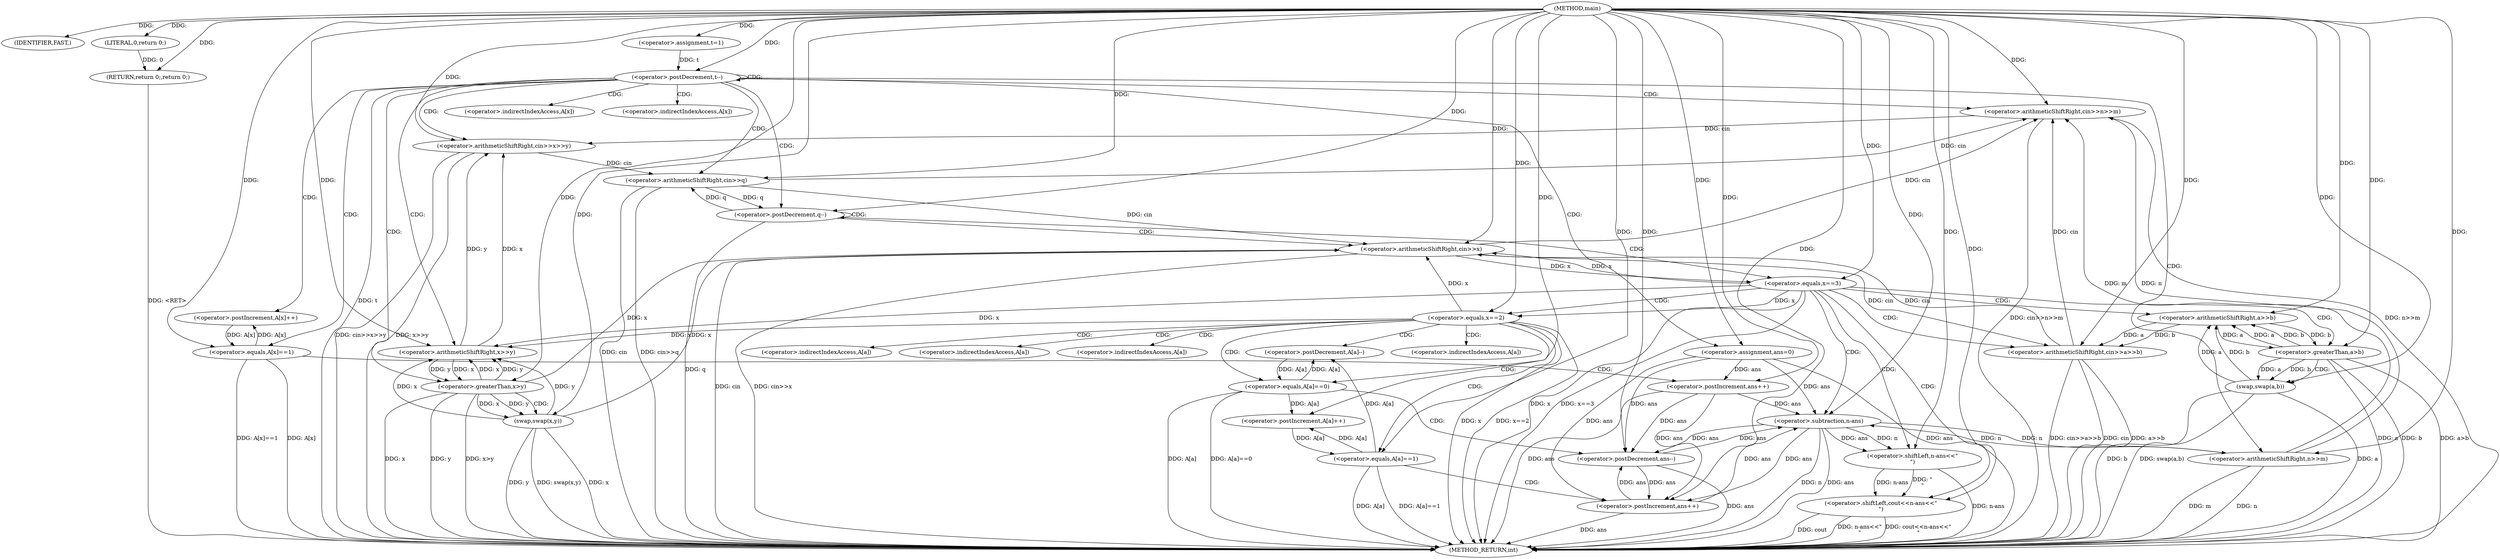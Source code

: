 digraph "main" {  
"1000192" [label = "(METHOD,main)" ]
"1000314" [label = "(METHOD_RETURN,int)" ]
"1000194" [label = "(IDENTIFIER,FAST,)" ]
"1000196" [label = "(<operator>.assignment,t=1)" ]
"1000312" [label = "(RETURN,return 0;,return 0;)" ]
"1000200" [label = "(<operator>.postDecrement,t--)" ]
"1000313" [label = "(LITERAL,0,return 0;)" ]
"1000205" [label = "(<operator>.arithmeticShiftRight,cin>>n>>m)" ]
"1000212" [label = "(<operator>.assignment,ans=0)" ]
"1000243" [label = "(<operator>.arithmeticShiftRight,cin>>q)" ]
"1000218" [label = "(<operator>.arithmeticShiftRight,cin>>x>>y)" ]
"1000230" [label = "(<operator>.postIncrement,A[x]++)" ]
"1000247" [label = "(<operator>.postDecrement,q--)" ]
"1000207" [label = "(<operator>.arithmeticShiftRight,n>>m)" ]
"1000224" [label = "(<operator>.greaterThan,x>y)" ]
"1000227" [label = "(swap,swap(x,y))" ]
"1000235" [label = "(<operator>.equals,A[x]==1)" ]
"1000240" [label = "(<operator>.postIncrement,ans++)" ]
"1000251" [label = "(<operator>.arithmeticShiftRight,cin>>x)" ]
"1000220" [label = "(<operator>.arithmeticShiftRight,x>>y)" ]
"1000255" [label = "(<operator>.equals,x==3)" ]
"1000258" [label = "(<operator>.shiftLeft,cout<<n-ans<<\"\n\")" ]
"1000260" [label = "(<operator>.shiftLeft,n-ans<<\"\n\")" ]
"1000269" [label = "(<operator>.arithmeticShiftRight,cin>>a>>b)" ]
"1000261" [label = "(<operator>.subtraction,n-ans)" ]
"1000275" [label = "(<operator>.greaterThan,a>b)" ]
"1000278" [label = "(swap,swap(a,b))" ]
"1000282" [label = "(<operator>.equals,x==2)" ]
"1000271" [label = "(<operator>.arithmeticShiftRight,a>>b)" ]
"1000286" [label = "(<operator>.postDecrement,A[a]--)" ]
"1000291" [label = "(<operator>.equals,A[a]==0)" ]
"1000296" [label = "(<operator>.postDecrement,ans--)" ]
"1000300" [label = "(<operator>.postIncrement,A[a]++)" ]
"1000305" [label = "(<operator>.equals,A[a]==1)" ]
"1000310" [label = "(<operator>.postIncrement,ans++)" ]
"1000231" [label = "(<operator>.indirectIndexAccess,A[x])" ]
"1000236" [label = "(<operator>.indirectIndexAccess,A[x])" ]
"1000287" [label = "(<operator>.indirectIndexAccess,A[a])" ]
"1000292" [label = "(<operator>.indirectIndexAccess,A[a])" ]
"1000301" [label = "(<operator>.indirectIndexAccess,A[a])" ]
"1000306" [label = "(<operator>.indirectIndexAccess,A[a])" ]
  "1000312" -> "1000314"  [ label = "DDG: <RET>"] 
  "1000200" -> "1000314"  [ label = "DDG: t"] 
  "1000207" -> "1000314"  [ label = "DDG: n"] 
  "1000207" -> "1000314"  [ label = "DDG: m"] 
  "1000205" -> "1000314"  [ label = "DDG: n>>m"] 
  "1000205" -> "1000314"  [ label = "DDG: cin>>n>>m"] 
  "1000212" -> "1000314"  [ label = "DDG: ans"] 
  "1000218" -> "1000314"  [ label = "DDG: x>>y"] 
  "1000218" -> "1000314"  [ label = "DDG: cin>>x>>y"] 
  "1000224" -> "1000314"  [ label = "DDG: x"] 
  "1000224" -> "1000314"  [ label = "DDG: y"] 
  "1000224" -> "1000314"  [ label = "DDG: x>y"] 
  "1000227" -> "1000314"  [ label = "DDG: x"] 
  "1000227" -> "1000314"  [ label = "DDG: y"] 
  "1000227" -> "1000314"  [ label = "DDG: swap(x,y)"] 
  "1000235" -> "1000314"  [ label = "DDG: A[x]"] 
  "1000235" -> "1000314"  [ label = "DDG: A[x]==1"] 
  "1000240" -> "1000314"  [ label = "DDG: ans"] 
  "1000243" -> "1000314"  [ label = "DDG: cin"] 
  "1000243" -> "1000314"  [ label = "DDG: cin>>q"] 
  "1000247" -> "1000314"  [ label = "DDG: q"] 
  "1000251" -> "1000314"  [ label = "DDG: cin"] 
  "1000251" -> "1000314"  [ label = "DDG: cin>>x"] 
  "1000255" -> "1000314"  [ label = "DDG: x"] 
  "1000255" -> "1000314"  [ label = "DDG: x==3"] 
  "1000269" -> "1000314"  [ label = "DDG: cin"] 
  "1000269" -> "1000314"  [ label = "DDG: a>>b"] 
  "1000269" -> "1000314"  [ label = "DDG: cin>>a>>b"] 
  "1000275" -> "1000314"  [ label = "DDG: a"] 
  "1000275" -> "1000314"  [ label = "DDG: b"] 
  "1000275" -> "1000314"  [ label = "DDG: a>b"] 
  "1000278" -> "1000314"  [ label = "DDG: a"] 
  "1000278" -> "1000314"  [ label = "DDG: b"] 
  "1000278" -> "1000314"  [ label = "DDG: swap(a,b)"] 
  "1000282" -> "1000314"  [ label = "DDG: x"] 
  "1000282" -> "1000314"  [ label = "DDG: x==2"] 
  "1000305" -> "1000314"  [ label = "DDG: A[a]"] 
  "1000305" -> "1000314"  [ label = "DDG: A[a]==1"] 
  "1000310" -> "1000314"  [ label = "DDG: ans"] 
  "1000291" -> "1000314"  [ label = "DDG: A[a]"] 
  "1000291" -> "1000314"  [ label = "DDG: A[a]==0"] 
  "1000296" -> "1000314"  [ label = "DDG: ans"] 
  "1000261" -> "1000314"  [ label = "DDG: n"] 
  "1000261" -> "1000314"  [ label = "DDG: ans"] 
  "1000260" -> "1000314"  [ label = "DDG: n-ans"] 
  "1000258" -> "1000314"  [ label = "DDG: n-ans<<\"\n\""] 
  "1000258" -> "1000314"  [ label = "DDG: cout<<n-ans<<\"\n\""] 
  "1000258" -> "1000314"  [ label = "DDG: cout"] 
  "1000192" -> "1000194"  [ label = "DDG: "] 
  "1000192" -> "1000196"  [ label = "DDG: "] 
  "1000313" -> "1000312"  [ label = "DDG: 0"] 
  "1000192" -> "1000312"  [ label = "DDG: "] 
  "1000192" -> "1000313"  [ label = "DDG: "] 
  "1000196" -> "1000200"  [ label = "DDG: t"] 
  "1000192" -> "1000200"  [ label = "DDG: "] 
  "1000192" -> "1000212"  [ label = "DDG: "] 
  "1000243" -> "1000205"  [ label = "DDG: cin"] 
  "1000251" -> "1000205"  [ label = "DDG: cin"] 
  "1000269" -> "1000205"  [ label = "DDG: cin"] 
  "1000192" -> "1000205"  [ label = "DDG: "] 
  "1000207" -> "1000205"  [ label = "DDG: m"] 
  "1000207" -> "1000205"  [ label = "DDG: n"] 
  "1000218" -> "1000243"  [ label = "DDG: cin"] 
  "1000192" -> "1000243"  [ label = "DDG: "] 
  "1000247" -> "1000243"  [ label = "DDG: q"] 
  "1000261" -> "1000207"  [ label = "DDG: n"] 
  "1000192" -> "1000207"  [ label = "DDG: "] 
  "1000205" -> "1000218"  [ label = "DDG: cin"] 
  "1000192" -> "1000218"  [ label = "DDG: "] 
  "1000220" -> "1000218"  [ label = "DDG: y"] 
  "1000220" -> "1000218"  [ label = "DDG: x"] 
  "1000235" -> "1000230"  [ label = "DDG: A[x]"] 
  "1000243" -> "1000247"  [ label = "DDG: q"] 
  "1000192" -> "1000247"  [ label = "DDG: "] 
  "1000224" -> "1000220"  [ label = "DDG: x"] 
  "1000227" -> "1000220"  [ label = "DDG: x"] 
  "1000255" -> "1000220"  [ label = "DDG: x"] 
  "1000282" -> "1000220"  [ label = "DDG: x"] 
  "1000192" -> "1000220"  [ label = "DDG: "] 
  "1000224" -> "1000220"  [ label = "DDG: y"] 
  "1000227" -> "1000220"  [ label = "DDG: y"] 
  "1000220" -> "1000224"  [ label = "DDG: x"] 
  "1000192" -> "1000224"  [ label = "DDG: "] 
  "1000220" -> "1000224"  [ label = "DDG: y"] 
  "1000224" -> "1000227"  [ label = "DDG: x"] 
  "1000192" -> "1000227"  [ label = "DDG: "] 
  "1000224" -> "1000227"  [ label = "DDG: y"] 
  "1000230" -> "1000235"  [ label = "DDG: A[x]"] 
  "1000192" -> "1000235"  [ label = "DDG: "] 
  "1000212" -> "1000240"  [ label = "DDG: ans"] 
  "1000192" -> "1000240"  [ label = "DDG: "] 
  "1000243" -> "1000251"  [ label = "DDG: cin"] 
  "1000269" -> "1000251"  [ label = "DDG: cin"] 
  "1000192" -> "1000251"  [ label = "DDG: "] 
  "1000224" -> "1000251"  [ label = "DDG: x"] 
  "1000227" -> "1000251"  [ label = "DDG: x"] 
  "1000255" -> "1000251"  [ label = "DDG: x"] 
  "1000282" -> "1000251"  [ label = "DDG: x"] 
  "1000251" -> "1000255"  [ label = "DDG: x"] 
  "1000192" -> "1000255"  [ label = "DDG: "] 
  "1000192" -> "1000258"  [ label = "DDG: "] 
  "1000260" -> "1000258"  [ label = "DDG: n-ans"] 
  "1000260" -> "1000258"  [ label = "DDG: \"\n\""] 
  "1000261" -> "1000260"  [ label = "DDG: ans"] 
  "1000261" -> "1000260"  [ label = "DDG: n"] 
  "1000192" -> "1000260"  [ label = "DDG: "] 
  "1000207" -> "1000261"  [ label = "DDG: n"] 
  "1000192" -> "1000261"  [ label = "DDG: "] 
  "1000212" -> "1000261"  [ label = "DDG: ans"] 
  "1000240" -> "1000261"  [ label = "DDG: ans"] 
  "1000310" -> "1000261"  [ label = "DDG: ans"] 
  "1000296" -> "1000261"  [ label = "DDG: ans"] 
  "1000251" -> "1000269"  [ label = "DDG: cin"] 
  "1000192" -> "1000269"  [ label = "DDG: "] 
  "1000271" -> "1000269"  [ label = "DDG: b"] 
  "1000271" -> "1000269"  [ label = "DDG: a"] 
  "1000275" -> "1000271"  [ label = "DDG: a"] 
  "1000278" -> "1000271"  [ label = "DDG: a"] 
  "1000192" -> "1000271"  [ label = "DDG: "] 
  "1000275" -> "1000271"  [ label = "DDG: b"] 
  "1000278" -> "1000271"  [ label = "DDG: b"] 
  "1000271" -> "1000275"  [ label = "DDG: a"] 
  "1000192" -> "1000275"  [ label = "DDG: "] 
  "1000271" -> "1000275"  [ label = "DDG: b"] 
  "1000275" -> "1000278"  [ label = "DDG: a"] 
  "1000192" -> "1000278"  [ label = "DDG: "] 
  "1000275" -> "1000278"  [ label = "DDG: b"] 
  "1000255" -> "1000282"  [ label = "DDG: x"] 
  "1000192" -> "1000282"  [ label = "DDG: "] 
  "1000305" -> "1000286"  [ label = "DDG: A[a]"] 
  "1000291" -> "1000286"  [ label = "DDG: A[a]"] 
  "1000286" -> "1000291"  [ label = "DDG: A[a]"] 
  "1000192" -> "1000291"  [ label = "DDG: "] 
  "1000212" -> "1000296"  [ label = "DDG: ans"] 
  "1000240" -> "1000296"  [ label = "DDG: ans"] 
  "1000310" -> "1000296"  [ label = "DDG: ans"] 
  "1000261" -> "1000296"  [ label = "DDG: ans"] 
  "1000192" -> "1000296"  [ label = "DDG: "] 
  "1000305" -> "1000300"  [ label = "DDG: A[a]"] 
  "1000291" -> "1000300"  [ label = "DDG: A[a]"] 
  "1000300" -> "1000305"  [ label = "DDG: A[a]"] 
  "1000192" -> "1000305"  [ label = "DDG: "] 
  "1000212" -> "1000310"  [ label = "DDG: ans"] 
  "1000240" -> "1000310"  [ label = "DDG: ans"] 
  "1000296" -> "1000310"  [ label = "DDG: ans"] 
  "1000261" -> "1000310"  [ label = "DDG: ans"] 
  "1000192" -> "1000310"  [ label = "DDG: "] 
  "1000200" -> "1000247"  [ label = "CDG: "] 
  "1000200" -> "1000200"  [ label = "CDG: "] 
  "1000200" -> "1000243"  [ label = "CDG: "] 
  "1000200" -> "1000230"  [ label = "CDG: "] 
  "1000200" -> "1000212"  [ label = "CDG: "] 
  "1000200" -> "1000236"  [ label = "CDG: "] 
  "1000200" -> "1000207"  [ label = "CDG: "] 
  "1000200" -> "1000235"  [ label = "CDG: "] 
  "1000200" -> "1000220"  [ label = "CDG: "] 
  "1000200" -> "1000205"  [ label = "CDG: "] 
  "1000200" -> "1000218"  [ label = "CDG: "] 
  "1000200" -> "1000231"  [ label = "CDG: "] 
  "1000200" -> "1000224"  [ label = "CDG: "] 
  "1000247" -> "1000247"  [ label = "CDG: "] 
  "1000247" -> "1000255"  [ label = "CDG: "] 
  "1000247" -> "1000251"  [ label = "CDG: "] 
  "1000224" -> "1000227"  [ label = "CDG: "] 
  "1000235" -> "1000240"  [ label = "CDG: "] 
  "1000255" -> "1000258"  [ label = "CDG: "] 
  "1000255" -> "1000260"  [ label = "CDG: "] 
  "1000255" -> "1000282"  [ label = "CDG: "] 
  "1000255" -> "1000269"  [ label = "CDG: "] 
  "1000255" -> "1000271"  [ label = "CDG: "] 
  "1000255" -> "1000261"  [ label = "CDG: "] 
  "1000255" -> "1000275"  [ label = "CDG: "] 
  "1000275" -> "1000278"  [ label = "CDG: "] 
  "1000282" -> "1000305"  [ label = "CDG: "] 
  "1000282" -> "1000286"  [ label = "CDG: "] 
  "1000282" -> "1000291"  [ label = "CDG: "] 
  "1000282" -> "1000306"  [ label = "CDG: "] 
  "1000282" -> "1000300"  [ label = "CDG: "] 
  "1000282" -> "1000301"  [ label = "CDG: "] 
  "1000282" -> "1000287"  [ label = "CDG: "] 
  "1000282" -> "1000292"  [ label = "CDG: "] 
  "1000291" -> "1000296"  [ label = "CDG: "] 
  "1000305" -> "1000310"  [ label = "CDG: "] 
}
